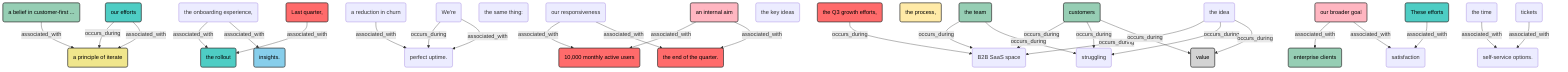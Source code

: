 flowchart TD
    entity_1751985444099_5s2g571jx("a belief in customer-first ...")
    entity_1751985444099_t6ux7xiyl("10,000 monthly active users")
    entity_1751985444097_k9zo8ko5g("the onboarding experience,")
    entity_1751985444099_l1xfv1mcv("the end of the quarter.")
    entity_1751985444098_qldkjy3kk("the Q3 growth efforts,")
    entity_1751985444099_a3qmrldt1("a principle of iterate")
    entity_1751985444098_kcfxzov43("self-service options.")
    entity_1751985444099_e0klh6imb("a reduction in churn")
    entity_1751985444099_bbscult7w("our responsiveness")
    entity_1751985444099_82397zu60("enterprise clients")
    entity_1751985444099_wpgmd1fzq("our broader goal")
    entity_1751985444099_tbgrsk1t0("the same thing:")
    entity_1751985444099_yrgfly8ys("an internal aim")
    entity_1751985444099_nvcxo4uaf("perfect uptime.")
    entity_1751985444098_oh1zcij04("B2B SaaS space")
    entity_1751985444095_2r312ipwz("Last quarter,")
    entity_1751985444098_o06nxlnu4("the key ideas")
    entity_1751985444099_f3w65flnz("These efforts")
    entity_1751985444099_oyf9ypl9i("the process,")
    entity_1751985444099_4l78t1tvo("satisfaction")
    entity_1751985444098_4gh6anel4("the rollout")
    entity_1751985444099_1xizmofaz("our efforts")
    entity_1751985444098_lc85qddx4("struggling")
    entity_1751985444098_1306bjy4v("insights.")
    entity_1751985444099_4tmeuaob0("customers")
    entity_1751985444098_0hwlimt5s("the team")
    entity_1751985444098_r812fpl30("the idea")
    entity_1751985444098_ygycw6hsm("the time")
    entity_1751985444098_okqznhg8q("tickets")
    entity_1751985444098_lgtj6gczu("value")
    entity_1751985444099_b9wt51h4r("We're")
    entity_1751985444097_k9zo8ko5g -->|"associated_with"| entity_1751985444098_4gh6anel4
    entity_1751985444097_k9zo8ko5g -->|"associated_with"| entity_1751985444098_1306bjy4v
    entity_1751985444095_2r312ipwz -->|"associated_with"| entity_1751985444098_4gh6anel4
    entity_1751985444098_qldkjy3kk -->|"occurs_during"| entity_1751985444098_oh1zcij04
    entity_1751985444099_4tmeuaob0 -->|"occurs_during"| entity_1751985444098_oh1zcij04
    entity_1751985444098_0hwlimt5s -->|"occurs_during"| entity_1751985444098_oh1zcij04
    entity_1751985444098_r812fpl30 -->|"occurs_during"| entity_1751985444098_oh1zcij04
    entity_1751985444099_4tmeuaob0 -->|"occurs_during"| entity_1751985444098_lc85qddx4
    entity_1751985444098_0hwlimt5s -->|"occurs_during"| entity_1751985444098_lc85qddx4
    entity_1751985444098_r812fpl30 -->|"occurs_during"| entity_1751985444098_lc85qddx4
    entity_1751985444099_4tmeuaob0 -->|"occurs_during"| entity_1751985444098_lgtj6gczu
    entity_1751985444098_r812fpl30 -->|"occurs_during"| entity_1751985444098_lgtj6gczu
    entity_1751985444098_ygycw6hsm -->|"associated_with"| entity_1751985444098_kcfxzov43
    entity_1751985444098_okqznhg8q -->|"associated_with"| entity_1751985444098_kcfxzov43
    entity_1751985444099_5s2g571jx -->|"associated_with"| entity_1751985444099_a3qmrldt1
    entity_1751985444099_1xizmofaz -->|"occurs_during"| entity_1751985444099_a3qmrldt1
    entity_1751985444099_1xizmofaz -->|"associated_with"| entity_1751985444099_a3qmrldt1
    entity_1751985444099_bbscult7w -->|"associated_with"| entity_1751985444099_t6ux7xiyl
    entity_1751985444099_yrgfly8ys -->|"associated_with"| entity_1751985444099_t6ux7xiyl
    entity_1751985444099_bbscult7w -->|"associated_with"| entity_1751985444099_l1xfv1mcv
    entity_1751985444099_yrgfly8ys -->|"associated_with"| entity_1751985444099_l1xfv1mcv
    entity_1751985444099_e0klh6imb -->|"associated_with"| entity_1751985444099_nvcxo4uaf
    entity_1751985444099_b9wt51h4r -->|"occurs_during"| entity_1751985444099_nvcxo4uaf
    entity_1751985444099_b9wt51h4r -->|"associated_with"| entity_1751985444099_nvcxo4uaf
    entity_1751985444099_wpgmd1fzq -->|"associated_with"| entity_1751985444099_82397zu60
    entity_1751985444099_wpgmd1fzq -->|"associated_with"| entity_1751985444099_4l78t1tvo
    entity_1751985444099_f3w65flnz -->|"associated_with"| entity_1751985444099_4l78t1tvo

    classDef classstakeholder fill:#96CEB4,stroke:#333,stroke-width:2px,color:#000
    class entity_1751985444099_5s2g571jx,entity_1751985444099_82397zu60,entity_1751985444099_4tmeuaob0,entity_1751985444098_0hwlimt5s classstakeholder
    classDef classtimeperiod fill:#FF6B6B,stroke:#333,stroke-width:2px,color:#000
    class entity_1751985444099_t6ux7xiyl,entity_1751985444099_l1xfv1mcv,entity_1751985444098_qldkjy3kk,entity_1751985444095_2r312ipwz classtimeperiod
    classDef classmetric fill:#F0E68C,stroke:#333,stroke-width:2px,color:#000
    class entity_1751985444099_a3qmrldt1 classmetric
    classDef classgoal fill:#FFB6C1,stroke:#333,stroke-width:2px,color:#000
    class entity_1751985444099_wpgmd1fzq,entity_1751985444099_yrgfly8ys classgoal
    classDef classinitiative fill:#4ECDC4,stroke:#333,stroke-width:2px,color:#000
    class entity_1751985444099_f3w65flnz,entity_1751985444098_4gh6anel4,entity_1751985444099_1xizmofaz classinitiative
    classDef classprocess fill:#FFEAA7,stroke:#333,stroke-width:2px,color:#000
    class entity_1751985444099_oyf9ypl9i classprocess
    classDef classinsight fill:#87CEEB,stroke:#333,stroke-width:2px,color:#000
    class entity_1751985444098_1306bjy4v classinsight
    classDef classprinciple fill:#D3D3D3,stroke:#333,stroke-width:2px,color:#000
    class entity_1751985444098_lgtj6gczu classprinciple